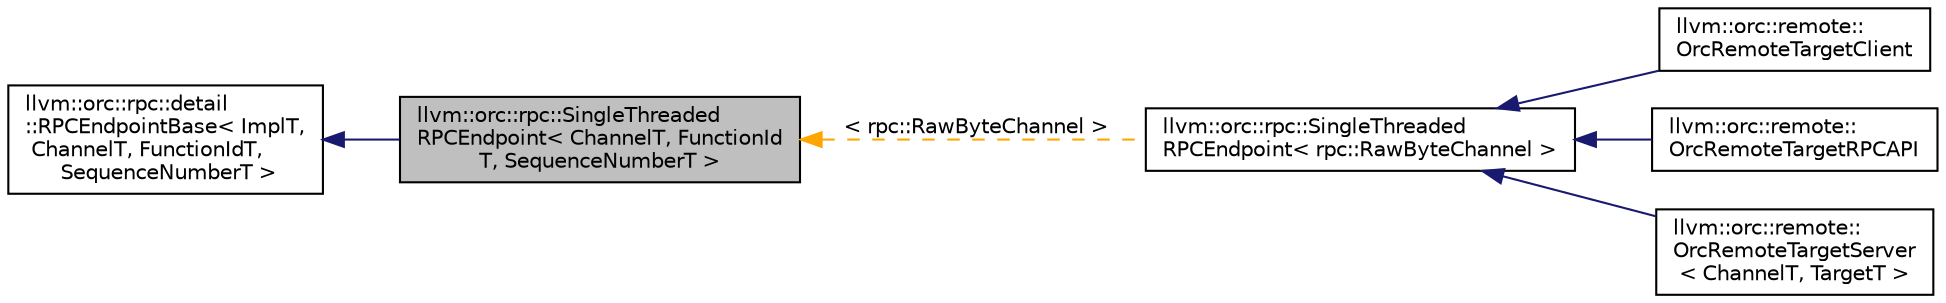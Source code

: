 digraph "llvm::orc::rpc::SingleThreadedRPCEndpoint&lt; ChannelT, FunctionIdT, SequenceNumberT &gt;"
{
 // LATEX_PDF_SIZE
  bgcolor="transparent";
  edge [fontname="Helvetica",fontsize="10",labelfontname="Helvetica",labelfontsize="10"];
  node [fontname="Helvetica",fontsize="10",shape="box"];
  rankdir="LR";
  Node1 [label="llvm::orc::rpc::SingleThreaded\lRPCEndpoint\< ChannelT, FunctionId\lT, SequenceNumberT \>",height=0.2,width=0.4,color="black", fillcolor="grey75", style="filled", fontcolor="black",tooltip=" "];
  Node2 -> Node1 [dir="back",color="midnightblue",fontsize="10",style="solid",fontname="Helvetica"];
  Node2 [label="llvm::orc::rpc::detail\l::RPCEndpointBase\< ImplT,\l ChannelT, FunctionIdT,\l SequenceNumberT \>",height=0.2,width=0.4,color="black",URL="$classllvm_1_1orc_1_1rpc_1_1detail_1_1RPCEndpointBase.html",tooltip="Contains primitive utilities for defining, calling and handling calls to remote procedures."];
  Node1 -> Node3 [dir="back",color="orange",fontsize="10",style="dashed",label=" \< rpc::RawByteChannel \>" ,fontname="Helvetica"];
  Node3 [label="llvm::orc::rpc::SingleThreaded\lRPCEndpoint\< rpc::RawByteChannel \>",height=0.2,width=0.4,color="black",URL="$classllvm_1_1orc_1_1rpc_1_1SingleThreadedRPCEndpoint.html",tooltip=" "];
  Node3 -> Node4 [dir="back",color="midnightblue",fontsize="10",style="solid",fontname="Helvetica"];
  Node4 [label="llvm::orc::remote::\lOrcRemoteTargetClient",height=0.2,width=0.4,color="black",URL="$classllvm_1_1orc_1_1remote_1_1OrcRemoteTargetClient.html",tooltip="This class provides utilities (including memory manager, indirect stubs manager, and compile callback..."];
  Node3 -> Node5 [dir="back",color="midnightblue",fontsize="10",style="solid",fontname="Helvetica"];
  Node5 [label="llvm::orc::remote::\lOrcRemoteTargetRPCAPI",height=0.2,width=0.4,color="black",URL="$classllvm_1_1orc_1_1remote_1_1OrcRemoteTargetRPCAPI.html",tooltip=" "];
  Node3 -> Node6 [dir="back",color="midnightblue",fontsize="10",style="solid",fontname="Helvetica"];
  Node6 [label="llvm::orc::remote::\lOrcRemoteTargetServer\l\< ChannelT, TargetT \>",height=0.2,width=0.4,color="black",URL="$classllvm_1_1orc_1_1remote_1_1OrcRemoteTargetServer.html",tooltip=" "];
}
